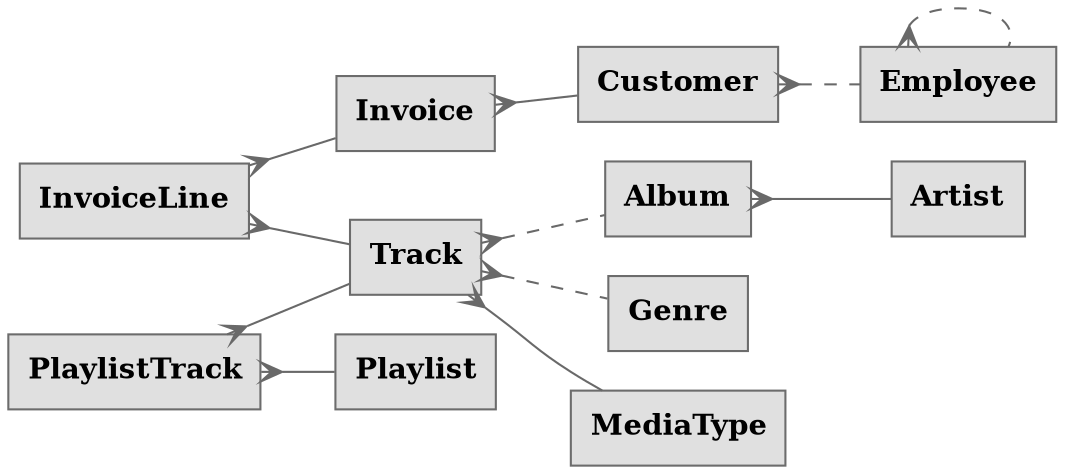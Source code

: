 # You may copy and paste all this to http://viz-js.com/

digraph G {
  graph [ rankdir="LR" bgcolor="#ffffff" ]
  node [ style="filled" shape="record" gradientangle="180" ]
  edge [ arrowhead="none" arrowtail="none" dir="both" ]

  n1 [
    fillcolor="#e0e0e0" color="#6c6c6c" penwidth="1"
    label=<<table style="rounded" border="0" cellborder="0" cellspacing="0" cellpadding="1">
      <tr><td bgcolor="#e0e0e0" align="center" colspan="1"><font color="#000000"><b>Album</b></font></td></tr>
    </table>>
  ]
  n2 [
    fillcolor="#e0e0e0" color="#6c6c6c" penwidth="1"
    label=<<table style="rounded" border="0" cellborder="0" cellspacing="0" cellpadding="1">
      <tr><td bgcolor="#e0e0e0" align="center" colspan="1"><font color="#000000"><b>Artist</b></font></td></tr>
    </table>>
  ]
  n3 [
    fillcolor="#e0e0e0" color="#6c6c6c" penwidth="1"
    label=<<table style="rounded" border="0" cellborder="0" cellspacing="0" cellpadding="1">
      <tr><td bgcolor="#e0e0e0" align="center" colspan="1"><font color="#000000"><b>Customer</b></font></td></tr>
    </table>>
  ]
  n4 [
    fillcolor="#e0e0e0" color="#6c6c6c" penwidth="1"
    label=<<table style="rounded" border="0" cellborder="0" cellspacing="0" cellpadding="1">
      <tr><td bgcolor="#e0e0e0" align="center" colspan="1"><font color="#000000"><b>Employee</b></font></td></tr>
    </table>>
  ]
  n5 [
    fillcolor="#e0e0e0" color="#6c6c6c" penwidth="1"
    label=<<table style="rounded" border="0" cellborder="0" cellspacing="0" cellpadding="1">
      <tr><td bgcolor="#e0e0e0" align="center" colspan="1"><font color="#000000"><b>Genre</b></font></td></tr>
    </table>>
  ]
  n6 [
    fillcolor="#e0e0e0" color="#6c6c6c" penwidth="1"
    label=<<table style="rounded" border="0" cellborder="0" cellspacing="0" cellpadding="1">
      <tr><td bgcolor="#e0e0e0" align="center" colspan="1"><font color="#000000"><b>Invoice</b></font></td></tr>
    </table>>
  ]
  n7 [
    fillcolor="#e0e0e0" color="#6c6c6c" penwidth="1"
    label=<<table style="rounded" border="0" cellborder="0" cellspacing="0" cellpadding="1">
      <tr><td bgcolor="#e0e0e0" align="center" colspan="1"><font color="#000000"><b>InvoiceLine</b></font></td></tr>
    </table>>
  ]
  n8 [
    fillcolor="#e0e0e0" color="#6c6c6c" penwidth="1"
    label=<<table style="rounded" border="0" cellborder="0" cellspacing="0" cellpadding="1">
      <tr><td bgcolor="#e0e0e0" align="center" colspan="1"><font color="#000000"><b>MediaType</b></font></td></tr>
    </table>>
  ]
  n9 [
    fillcolor="#e0e0e0" color="#6c6c6c" penwidth="1"
    label=<<table style="rounded" border="0" cellborder="0" cellspacing="0" cellpadding="1">
      <tr><td bgcolor="#e0e0e0" align="center" colspan="1"><font color="#000000"><b>Playlist</b></font></td></tr>
    </table>>
  ]
  n10 [
    fillcolor="#e0e0e0" color="#6c6c6c" penwidth="1"
    label=<<table style="rounded" border="0" cellborder="0" cellspacing="0" cellpadding="1">
      <tr><td bgcolor="#e0e0e0" align="center" colspan="1"><font color="#000000"><b>PlaylistTrack</b></font></td></tr>
    </table>>
  ]
  n11 [
    fillcolor="#e0e0e0" color="#6c6c6c" penwidth="1"
    label=<<table style="rounded" border="0" cellborder="0" cellspacing="0" cellpadding="1">
      <tr><td bgcolor="#e0e0e0" align="center" colspan="1"><font color="#000000"><b>Track</b></font></td></tr>
    </table>>
  ]

  n1 -> n2 [ penwidth="1" color="#696969" arrowtail="crow" ]
  n3 -> n4 [ penwidth="1" color="#696969" style="dashed" arrowtail="crow" ]
  n4 -> n4 [ penwidth="1" color="#696969" style="dashed" arrowtail="crow" ]
  n6 -> n3 [ penwidth="1" color="#696969" arrowtail="crow" ]
  n7 -> n6 [ penwidth="1" color="#696969" arrowtail="crow" ]
  n7 -> n11 [ penwidth="1" color="#696969" arrowtail="crow" ]
  n10 -> n9 [ penwidth="1" color="#696969" arrowtail="crow" ]
  n10 -> n11 [ penwidth="1" color="#696969" arrowtail="crow" ]
  n11 -> n1 [ penwidth="1" color="#696969" style="dashed" arrowtail="crow" ]
  n11 -> n5 [ penwidth="1" color="#696969" style="dashed" arrowtail="crow" ]
  n11 -> n8 [ penwidth="1" color="#696969" arrowtail="crow" ]
}
